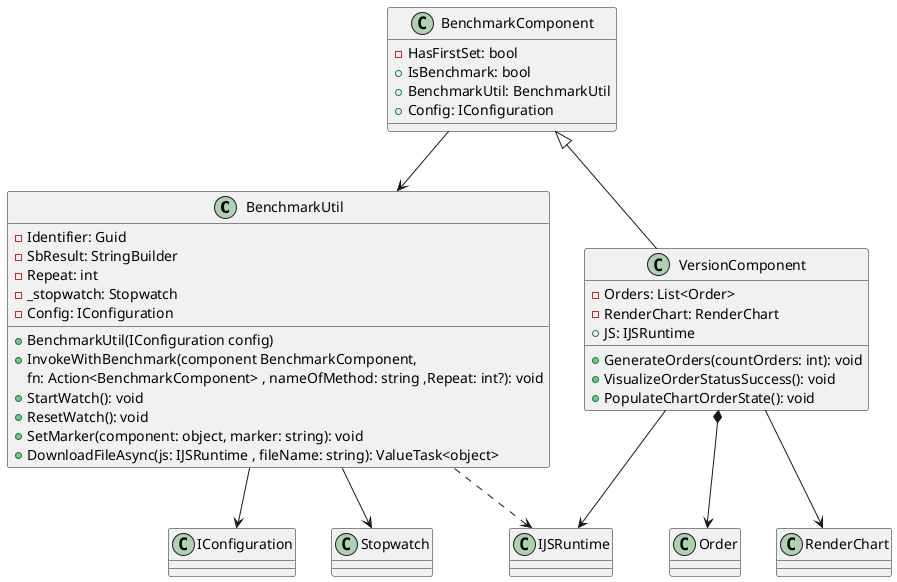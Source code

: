 @startuml

class BenchmarkUtil {
    - Identifier: Guid
    - SbResult: StringBuilder
    - Repeat: int
    - _stopwatch: Stopwatch
    - Config: IConfiguration
    + BenchmarkUtil(IConfiguration config)
    + InvokeWithBenchmark(component BenchmarkComponent, 
      fn: Action<BenchmarkComponent> , nameOfMethod: string ,Repeat: int?): void
    + StartWatch(): void
    + ResetWatch(): void
    + SetMarker(component: object, marker: string): void
    + DownloadFileAsync(js: IJSRuntime , fileName: string): ValueTask<object>
}

class BenchmarkComponent {
    - HasFirstSet: bool
    + IsBenchmark: bool
    + BenchmarkUtil: BenchmarkUtil
    + Config: IConfiguration
}

class VersionComponent {
    - Orders: List<Order>
    - RenderChart: RenderChart
    + JS: IJSRuntime
    + GenerateOrders(countOrders: int): void
    + VisualizeOrderStatusSuccess(): void
    + PopulateChartOrderState(): void
}

BenchmarkUtil --> IConfiguration
BenchmarkUtil --> Stopwatch
BenchmarkUtil ..> IJSRuntime
BenchmarkComponent --> BenchmarkUtil
BenchmarkComponent <|-- VersionComponent
VersionComponent *--> Order
VersionComponent --> RenderChart
VersionComponent --> IJSRuntime

@enduml

